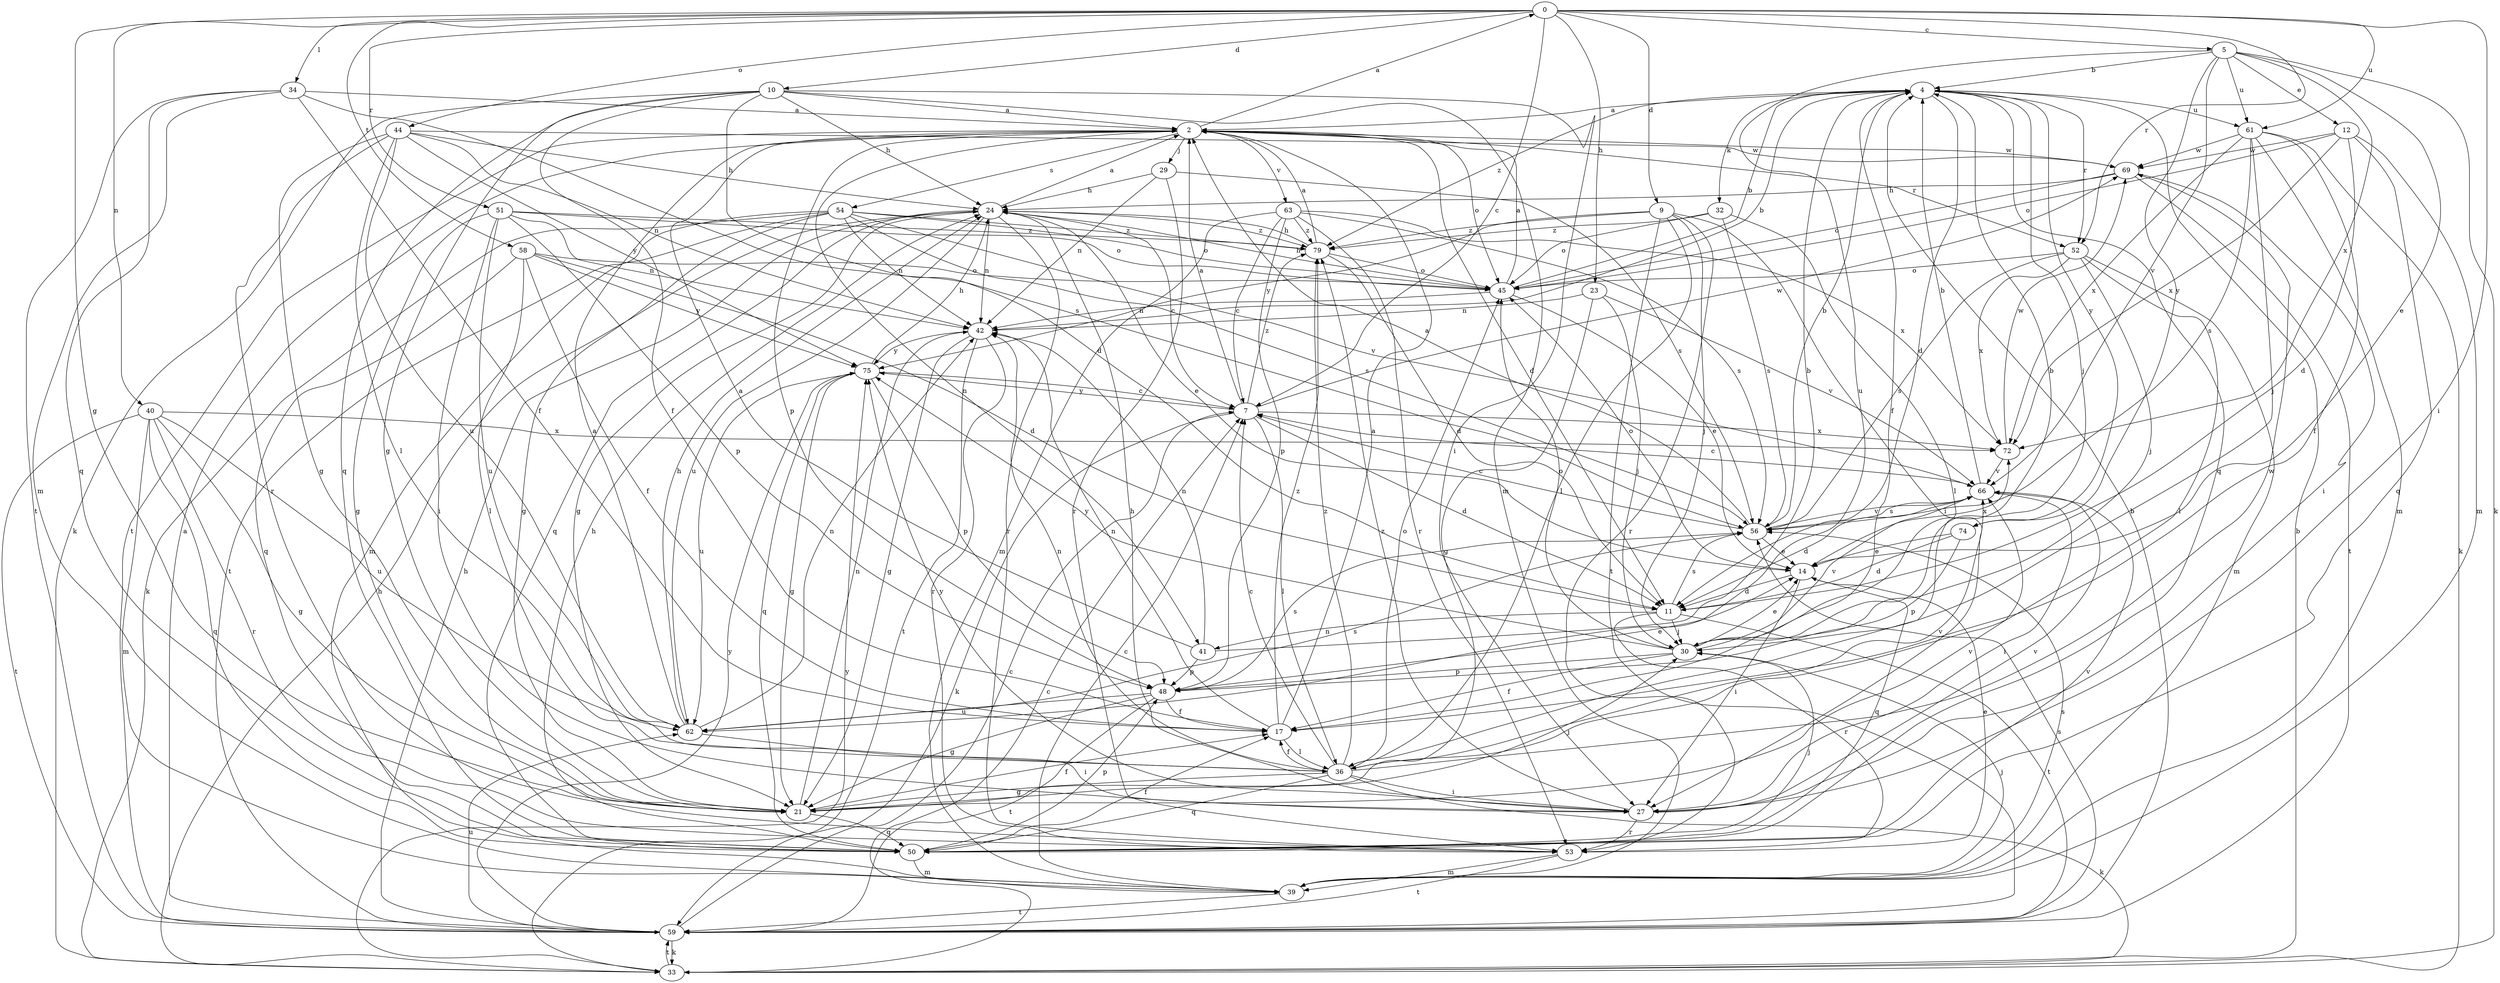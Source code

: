 strict digraph  {
0;
2;
4;
5;
7;
9;
10;
11;
12;
14;
17;
21;
23;
24;
27;
29;
30;
32;
33;
34;
36;
39;
40;
41;
42;
44;
45;
48;
50;
51;
52;
53;
54;
56;
58;
59;
61;
62;
63;
66;
69;
72;
74;
75;
79;
0 -> 5  [label=c];
0 -> 7  [label=c];
0 -> 9  [label=d];
0 -> 10  [label=d];
0 -> 21  [label=g];
0 -> 23  [label=h];
0 -> 27  [label=i];
0 -> 34  [label=l];
0 -> 40  [label=n];
0 -> 44  [label=o];
0 -> 51  [label=r];
0 -> 52  [label=r];
0 -> 58  [label=t];
0 -> 61  [label=u];
2 -> 0  [label=a];
2 -> 11  [label=d];
2 -> 29  [label=j];
2 -> 41  [label=n];
2 -> 45  [label=o];
2 -> 48  [label=p];
2 -> 52  [label=r];
2 -> 54  [label=s];
2 -> 59  [label=t];
2 -> 63  [label=v];
2 -> 69  [label=w];
4 -> 2  [label=a];
4 -> 11  [label=d];
4 -> 17  [label=f];
4 -> 30  [label=j];
4 -> 32  [label=k];
4 -> 50  [label=q];
4 -> 52  [label=r];
4 -> 61  [label=u];
4 -> 74  [label=y];
4 -> 79  [label=z];
5 -> 4  [label=b];
5 -> 12  [label=e];
5 -> 14  [label=e];
5 -> 33  [label=k];
5 -> 61  [label=u];
5 -> 62  [label=u];
5 -> 66  [label=v];
5 -> 72  [label=x];
5 -> 74  [label=y];
7 -> 2  [label=a];
7 -> 11  [label=d];
7 -> 33  [label=k];
7 -> 36  [label=l];
7 -> 69  [label=w];
7 -> 72  [label=x];
7 -> 75  [label=y];
7 -> 79  [label=z];
9 -> 27  [label=i];
9 -> 30  [label=j];
9 -> 36  [label=l];
9 -> 53  [label=r];
9 -> 59  [label=t];
9 -> 75  [label=y];
9 -> 79  [label=z];
10 -> 2  [label=a];
10 -> 11  [label=d];
10 -> 17  [label=f];
10 -> 21  [label=g];
10 -> 24  [label=h];
10 -> 27  [label=i];
10 -> 33  [label=k];
10 -> 39  [label=m];
10 -> 50  [label=q];
11 -> 30  [label=j];
11 -> 41  [label=n];
11 -> 53  [label=r];
11 -> 56  [label=s];
11 -> 59  [label=t];
12 -> 11  [label=d];
12 -> 39  [label=m];
12 -> 45  [label=o];
12 -> 50  [label=q];
12 -> 69  [label=w];
12 -> 72  [label=x];
14 -> 11  [label=d];
14 -> 27  [label=i];
14 -> 45  [label=o];
14 -> 50  [label=q];
14 -> 72  [label=x];
17 -> 2  [label=a];
17 -> 36  [label=l];
17 -> 42  [label=n];
17 -> 79  [label=z];
21 -> 17  [label=f];
21 -> 30  [label=j];
21 -> 42  [label=n];
21 -> 50  [label=q];
21 -> 66  [label=v];
23 -> 21  [label=g];
23 -> 30  [label=j];
23 -> 42  [label=n];
23 -> 66  [label=v];
24 -> 2  [label=a];
24 -> 7  [label=c];
24 -> 14  [label=e];
24 -> 21  [label=g];
24 -> 42  [label=n];
24 -> 50  [label=q];
24 -> 53  [label=r];
24 -> 62  [label=u];
24 -> 79  [label=z];
27 -> 24  [label=h];
27 -> 53  [label=r];
27 -> 66  [label=v];
27 -> 75  [label=y];
27 -> 79  [label=z];
29 -> 24  [label=h];
29 -> 42  [label=n];
29 -> 53  [label=r];
29 -> 56  [label=s];
30 -> 4  [label=b];
30 -> 14  [label=e];
30 -> 17  [label=f];
30 -> 45  [label=o];
30 -> 48  [label=p];
30 -> 66  [label=v];
30 -> 75  [label=y];
32 -> 36  [label=l];
32 -> 45  [label=o];
32 -> 56  [label=s];
32 -> 79  [label=z];
33 -> 4  [label=b];
33 -> 7  [label=c];
33 -> 24  [label=h];
33 -> 59  [label=t];
33 -> 75  [label=y];
34 -> 2  [label=a];
34 -> 17  [label=f];
34 -> 39  [label=m];
34 -> 50  [label=q];
34 -> 56  [label=s];
34 -> 59  [label=t];
36 -> 7  [label=c];
36 -> 17  [label=f];
36 -> 21  [label=g];
36 -> 27  [label=i];
36 -> 33  [label=k];
36 -> 42  [label=n];
36 -> 45  [label=o];
36 -> 50  [label=q];
36 -> 66  [label=v];
36 -> 69  [label=w];
36 -> 79  [label=z];
39 -> 7  [label=c];
39 -> 30  [label=j];
39 -> 56  [label=s];
39 -> 59  [label=t];
40 -> 21  [label=g];
40 -> 39  [label=m];
40 -> 50  [label=q];
40 -> 53  [label=r];
40 -> 59  [label=t];
40 -> 62  [label=u];
40 -> 72  [label=x];
41 -> 2  [label=a];
41 -> 4  [label=b];
41 -> 42  [label=n];
41 -> 48  [label=p];
42 -> 4  [label=b];
42 -> 21  [label=g];
42 -> 53  [label=r];
42 -> 59  [label=t];
42 -> 75  [label=y];
44 -> 21  [label=g];
44 -> 24  [label=h];
44 -> 36  [label=l];
44 -> 42  [label=n];
44 -> 53  [label=r];
44 -> 62  [label=u];
44 -> 69  [label=w];
44 -> 75  [label=y];
45 -> 2  [label=a];
45 -> 4  [label=b];
45 -> 14  [label=e];
45 -> 24  [label=h];
45 -> 42  [label=n];
48 -> 14  [label=e];
48 -> 17  [label=f];
48 -> 21  [label=g];
48 -> 56  [label=s];
48 -> 59  [label=t];
48 -> 62  [label=u];
50 -> 17  [label=f];
50 -> 24  [label=h];
50 -> 30  [label=j];
50 -> 39  [label=m];
50 -> 48  [label=p];
50 -> 66  [label=v];
51 -> 21  [label=g];
51 -> 27  [label=i];
51 -> 42  [label=n];
51 -> 45  [label=o];
51 -> 48  [label=p];
51 -> 62  [label=u];
51 -> 79  [label=z];
52 -> 30  [label=j];
52 -> 36  [label=l];
52 -> 39  [label=m];
52 -> 45  [label=o];
52 -> 56  [label=s];
52 -> 72  [label=x];
53 -> 14  [label=e];
53 -> 39  [label=m];
53 -> 59  [label=t];
54 -> 21  [label=g];
54 -> 33  [label=k];
54 -> 39  [label=m];
54 -> 42  [label=n];
54 -> 45  [label=o];
54 -> 56  [label=s];
54 -> 59  [label=t];
54 -> 66  [label=v];
54 -> 79  [label=z];
56 -> 2  [label=a];
56 -> 4  [label=b];
56 -> 7  [label=c];
56 -> 14  [label=e];
56 -> 66  [label=v];
58 -> 11  [label=d];
58 -> 17  [label=f];
58 -> 36  [label=l];
58 -> 45  [label=o];
58 -> 50  [label=q];
58 -> 75  [label=y];
59 -> 2  [label=a];
59 -> 4  [label=b];
59 -> 7  [label=c];
59 -> 24  [label=h];
59 -> 33  [label=k];
59 -> 56  [label=s];
59 -> 62  [label=u];
59 -> 75  [label=y];
61 -> 17  [label=f];
61 -> 30  [label=j];
61 -> 33  [label=k];
61 -> 39  [label=m];
61 -> 56  [label=s];
61 -> 69  [label=w];
61 -> 72  [label=x];
62 -> 2  [label=a];
62 -> 24  [label=h];
62 -> 27  [label=i];
62 -> 42  [label=n];
62 -> 56  [label=s];
63 -> 7  [label=c];
63 -> 39  [label=m];
63 -> 48  [label=p];
63 -> 53  [label=r];
63 -> 56  [label=s];
63 -> 72  [label=x];
63 -> 79  [label=z];
66 -> 4  [label=b];
66 -> 7  [label=c];
66 -> 11  [label=d];
66 -> 27  [label=i];
66 -> 56  [label=s];
69 -> 24  [label=h];
69 -> 27  [label=i];
69 -> 45  [label=o];
69 -> 59  [label=t];
72 -> 66  [label=v];
72 -> 69  [label=w];
74 -> 11  [label=d];
74 -> 14  [label=e];
74 -> 48  [label=p];
75 -> 7  [label=c];
75 -> 21  [label=g];
75 -> 24  [label=h];
75 -> 48  [label=p];
75 -> 50  [label=q];
75 -> 62  [label=u];
79 -> 2  [label=a];
79 -> 11  [label=d];
79 -> 24  [label=h];
79 -> 45  [label=o];
}
